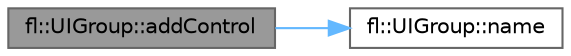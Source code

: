 digraph "fl::UIGroup::addControl"
{
 // INTERACTIVE_SVG=YES
 // LATEX_PDF_SIZE
  bgcolor="transparent";
  edge [fontname=Helvetica,fontsize=10,labelfontname=Helvetica,labelfontsize=10];
  node [fontname=Helvetica,fontsize=10,shape=box,height=0.2,width=0.4];
  rankdir="LR";
  Node1 [id="Node000001",label="fl::UIGroup::addControl",height=0.2,width=0.4,color="gray40", fillcolor="grey60", style="filled", fontcolor="black",tooltip=" "];
  Node1 -> Node2 [id="edge1_Node000001_Node000002",color="steelblue1",style="solid",tooltip=" "];
  Node2 [id="Node000002",label="fl::UIGroup::name",height=0.2,width=0.4,color="grey40", fillcolor="white", style="filled",URL="$d4/d3a/classfl_1_1_u_i_group_a66464be62d334c6ac89af2037f4df3da.html#a66464be62d334c6ac89af2037f4df3da",tooltip=" "];
}
